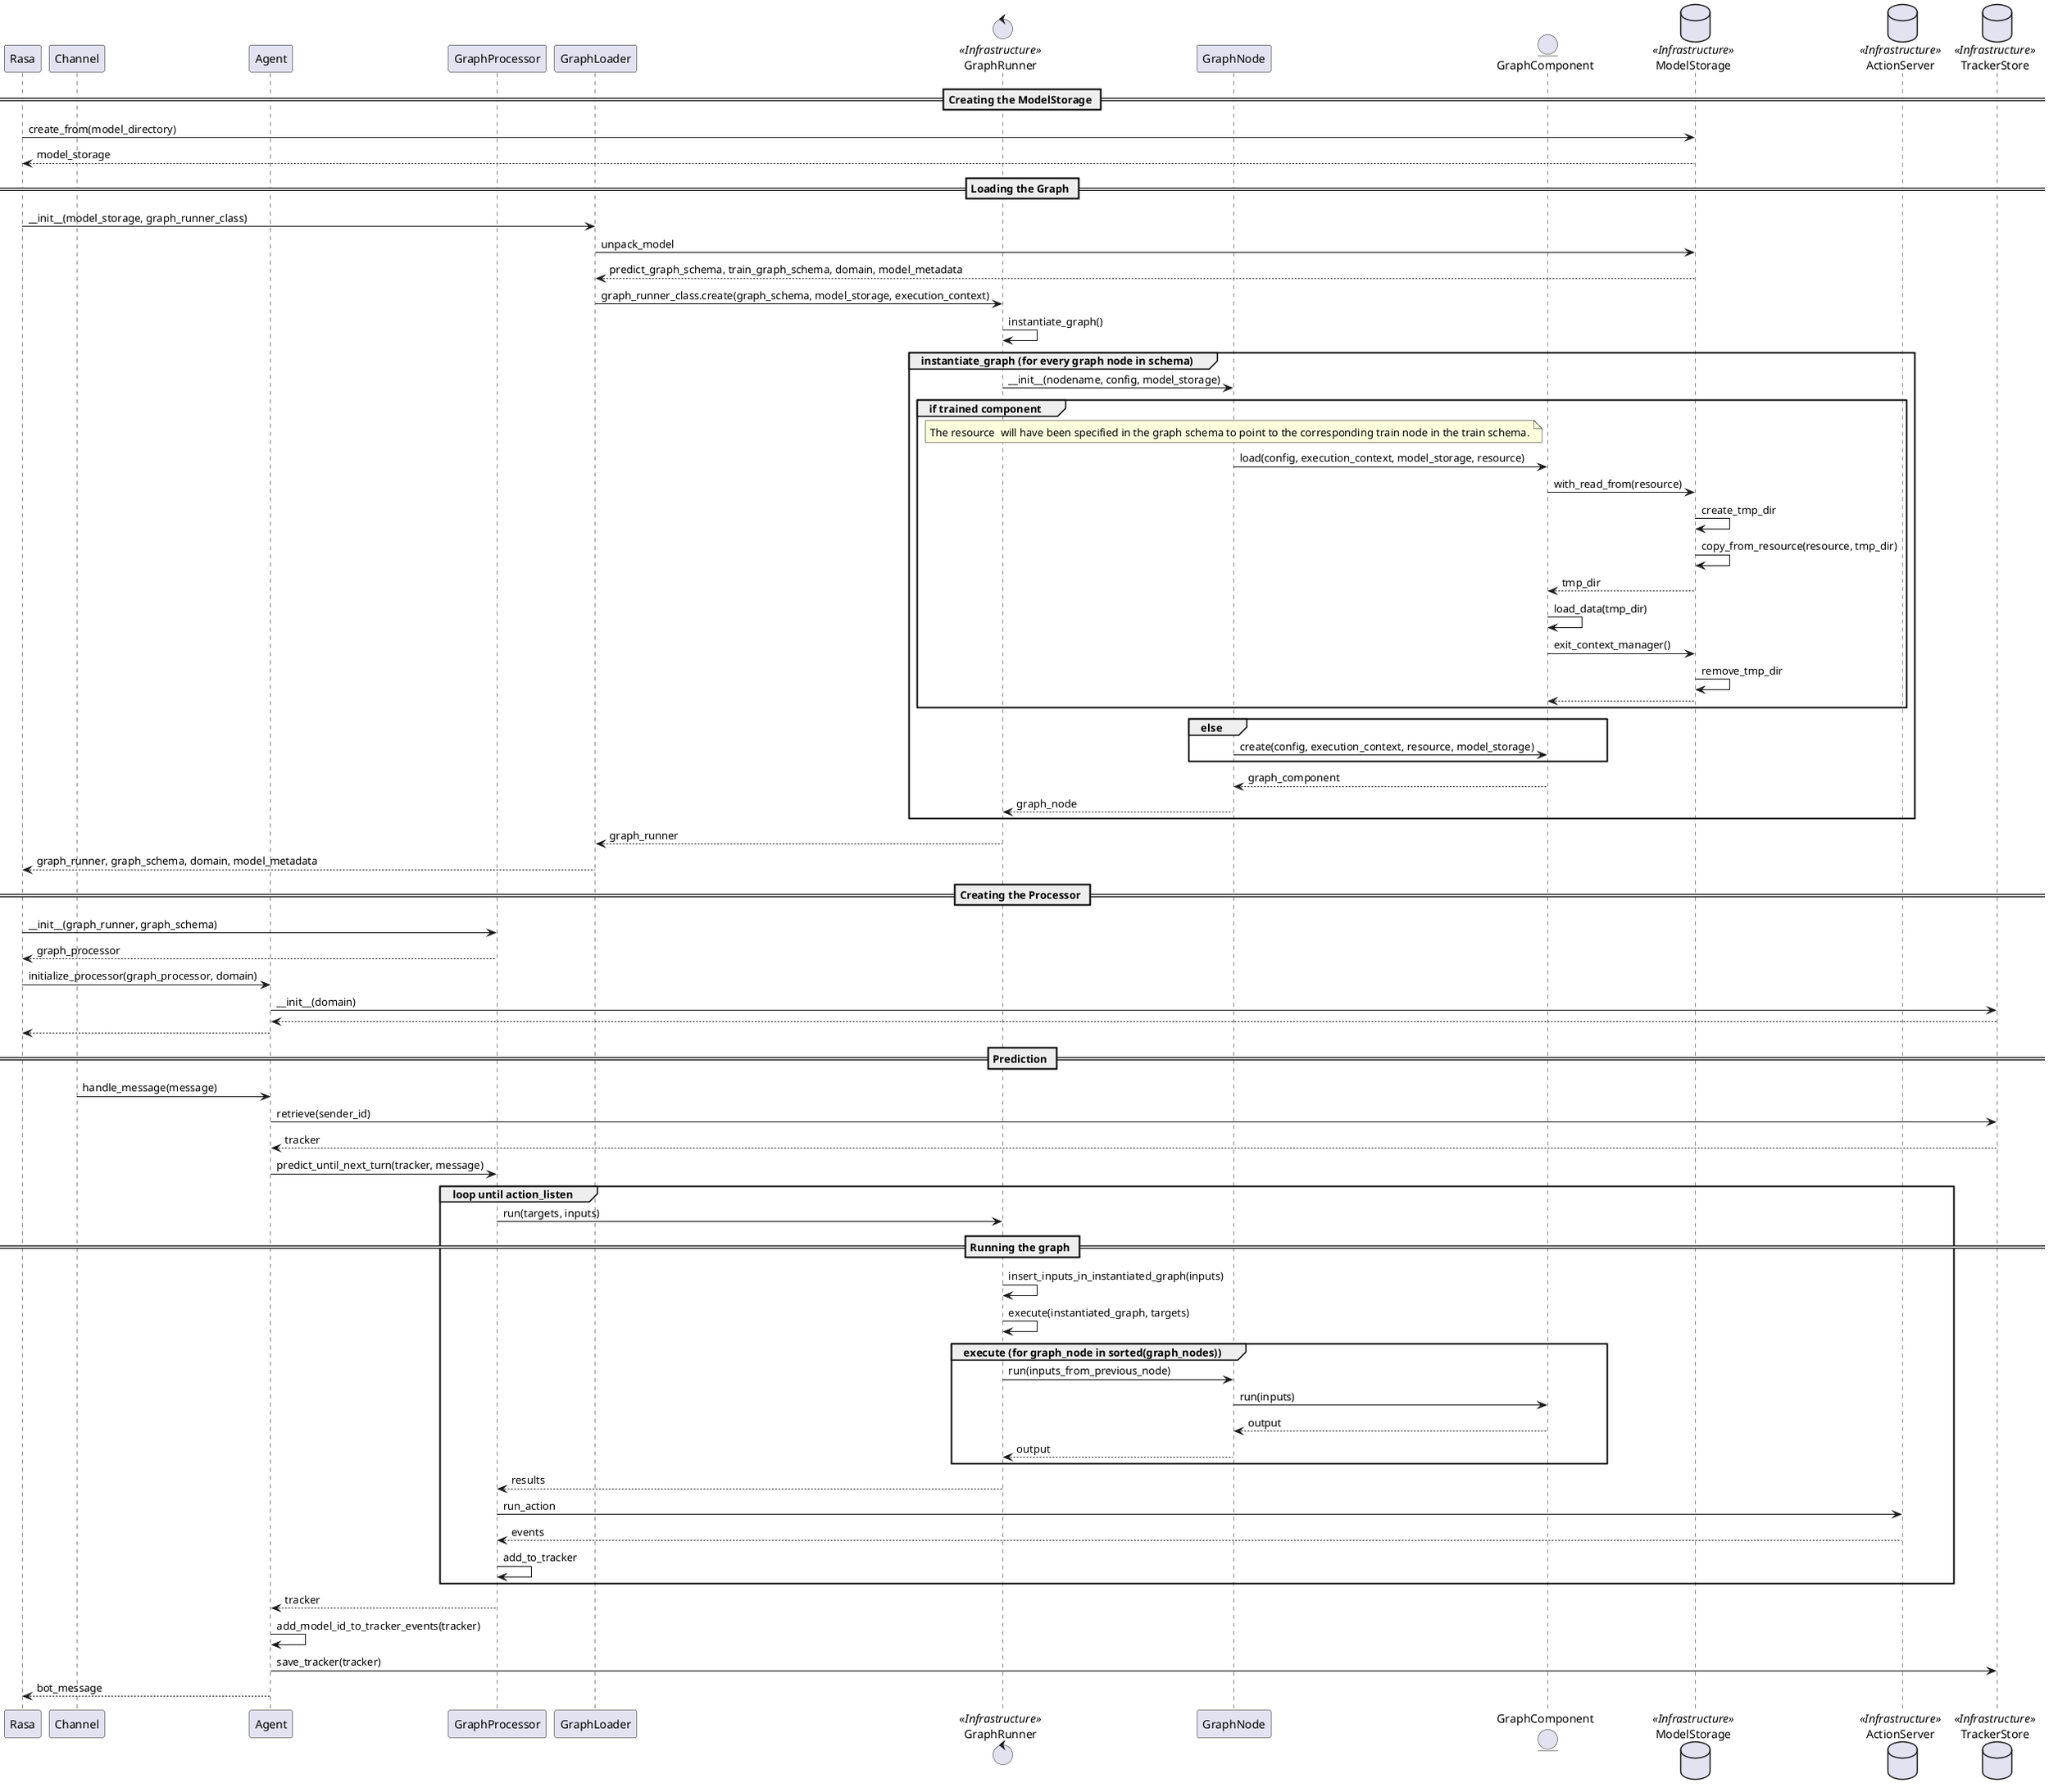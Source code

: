 
@startuml Graph Loading and Prediction


participant Rasa order 1
participant Channel order 2
participant Agent order 3
participant GraphProcessor order 4
participant GraphLoader order 5
control GraphRunner <<Infrastructure>> order 6
participant GraphNode order 7
entity GraphComponent order 8
database ModelStorage <<Infrastructure>> order 9
database ActionServer <<Infrastructure>> order 11
database TrackerStore <<Infrastructure>> order 12


== Creating the ModelStorage ==
Rasa -> ModelStorage: create_from(model_directory)
Rasa <-- ModelStorage: model_storage

== Loading the Graph ==
Rasa -> GraphLoader: ~__init__(model_storage, graph_runner_class)

GraphLoader -> ModelStorage: unpack_model
GraphLoader <-- ModelStorage: predict_graph_schema, train_graph_schema, domain, model_metadata

GraphLoader -> GraphRunner: graph_runner_class.create(graph_schema, model_storage, execution_context)

GraphRunner -> GraphRunner: instantiate_graph()

group instantiate_graph (for every graph node in schema)

    GraphRunner -> GraphNode: ~__init__(nodename, config, model_storage)
    group if trained component
        note over GraphNode: The resource  will have been specified in the graph schema to point to the corresponding train node in the train schema.
        GraphNode -> GraphComponent: load(config, execution_context, model_storage, resource)
        GraphComponent -> ModelStorage: with_read_from(resource)
        ModelStorage -> ModelStorage: create_tmp_dir
        ModelStorage -> ModelStorage: copy_from_resource(resource, tmp_dir)
        GraphComponent <-- ModelStorage: tmp_dir
        GraphComponent -> GraphComponent: load_data(tmp_dir)
        GraphComponent -> ModelStorage: exit_context_manager()
        ModelStorage -> ModelStorage: remove_tmp_dir
        GraphComponent <-- ModelStorage
    end
    group else
        GraphNode -> GraphComponent: create(config, execution_context, resource, model_storage)
    end
    GraphNode <-- GraphComponent: graph_component

    GraphRunner <-- GraphNode: graph_node
end

GraphLoader <-- GraphRunner: graph_runner
Rasa <-- GraphLoader: graph_runner, graph_schema, domain, model_metadata


== Creating the Processor ==

Rasa -> GraphProcessor: ~__init__(graph_runner, graph_schema)
Rasa <-- GraphProcessor: graph_processor

Rasa -> Agent: initialize_processor(graph_processor, domain)
Agent -> TrackerStore: ~__init__(domain)
Agent <-- TrackerStore
Rasa <-- Agent

== Prediction ==

Channel -> Agent: handle_message(message)
Agent -> TrackerStore: retrieve(sender_id)
Agent <-- TrackerStore: tracker
Agent -> GraphProcessor: predict_until_next_turn(tracker, message)
group loop until action_listen
    GraphProcessor -> GraphRunner: run(targets, inputs)

    == Running the graph ==
    GraphRunner -> GraphRunner: insert_inputs_in_instantiated_graph(inputs)

    GraphRunner -> GraphRunner: execute(instantiated_graph, targets)

        entity GraphNode

        group execute (for graph_node in sorted(graph_nodes))
            GraphRunner -> GraphNode: run(inputs_from_previous_node)

            GraphNode -> GraphComponent: run(inputs)
            GraphNode <-- GraphComponent: output

            GraphRunner <-- GraphNode: output
        end

    GraphProcessor <-- GraphRunner: results
    GraphProcessor -> ActionServer: run_action
    GraphProcessor <-- ActionServer: events
    GraphProcessor -> GraphProcessor: add_to_tracker
end
Agent <-- GraphProcessor: tracker
Agent -> Agent: add_model_id_to_tracker_events(tracker)
Agent -> TrackerStore: save_tracker(tracker)
Rasa <-- Agent: bot_message


@enduml
